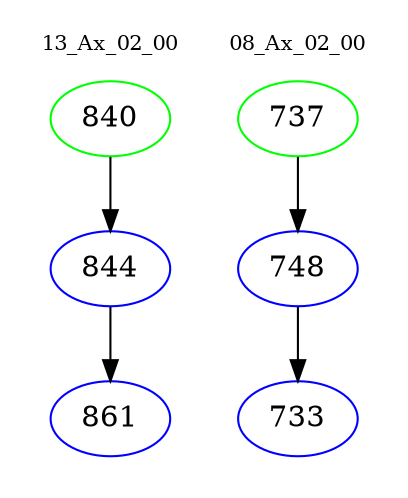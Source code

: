 digraph{
subgraph cluster_0 {
color = white
label = "13_Ax_02_00";
fontsize=10;
T0_840 [label="840", color="green"]
T0_840 -> T0_844 [color="black"]
T0_844 [label="844", color="blue"]
T0_844 -> T0_861 [color="black"]
T0_861 [label="861", color="blue"]
}
subgraph cluster_1 {
color = white
label = "08_Ax_02_00";
fontsize=10;
T1_737 [label="737", color="green"]
T1_737 -> T1_748 [color="black"]
T1_748 [label="748", color="blue"]
T1_748 -> T1_733 [color="black"]
T1_733 [label="733", color="blue"]
}
}
